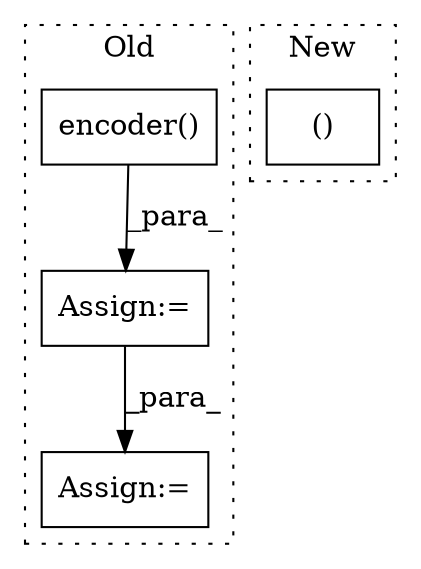 digraph G {
subgraph cluster0 {
1 [label="encoder()" a="75" s="5044,5058" l="13,1" shape="box"];
3 [label="Assign:=" a="68" s="5111" l="3" shape="box"];
4 [label="Assign:=" a="68" s="5073" l="3" shape="box"];
label = "Old";
style="dotted";
}
subgraph cluster1 {
2 [label="()" a="54" s="2522" l="0" shape="box"];
label = "New";
style="dotted";
}
1 -> 4 [label="_para_"];
4 -> 3 [label="_para_"];
}